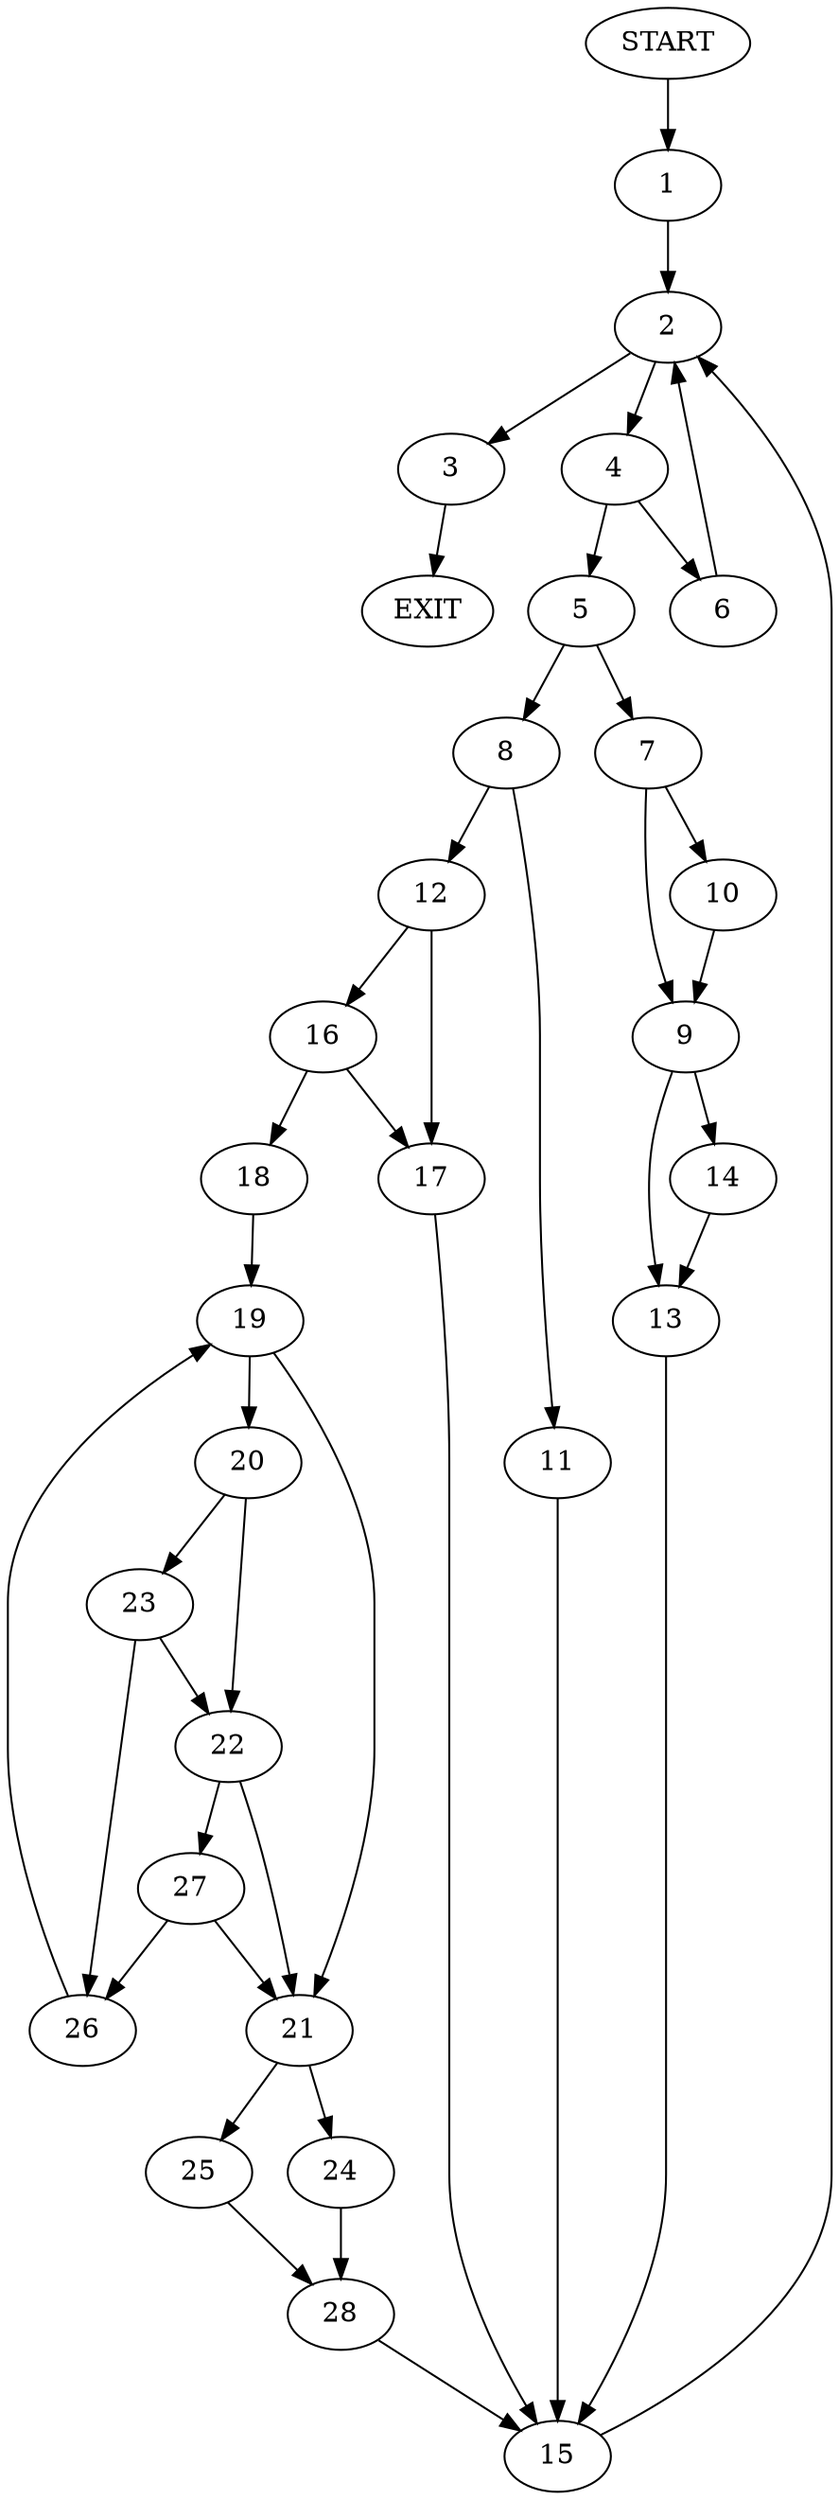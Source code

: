 digraph {
0 [label="START"]
29 [label="EXIT"]
0 -> 1
1 -> 2
2 -> 3
2 -> 4
3 -> 29
4 -> 5
4 -> 6
5 -> 7
5 -> 8
6 -> 2
7 -> 9
7 -> 10
8 -> 11
8 -> 12
9 -> 13
9 -> 14
10 -> 9
14 -> 13
13 -> 15
15 -> 2
12 -> 16
12 -> 17
11 -> 15
16 -> 17
16 -> 18
17 -> 15
18 -> 19
19 -> 20
19 -> 21
20 -> 22
20 -> 23
21 -> 24
21 -> 25
23 -> 26
23 -> 22
22 -> 27
22 -> 21
26 -> 19
27 -> 26
27 -> 21
24 -> 28
25 -> 28
28 -> 15
}
